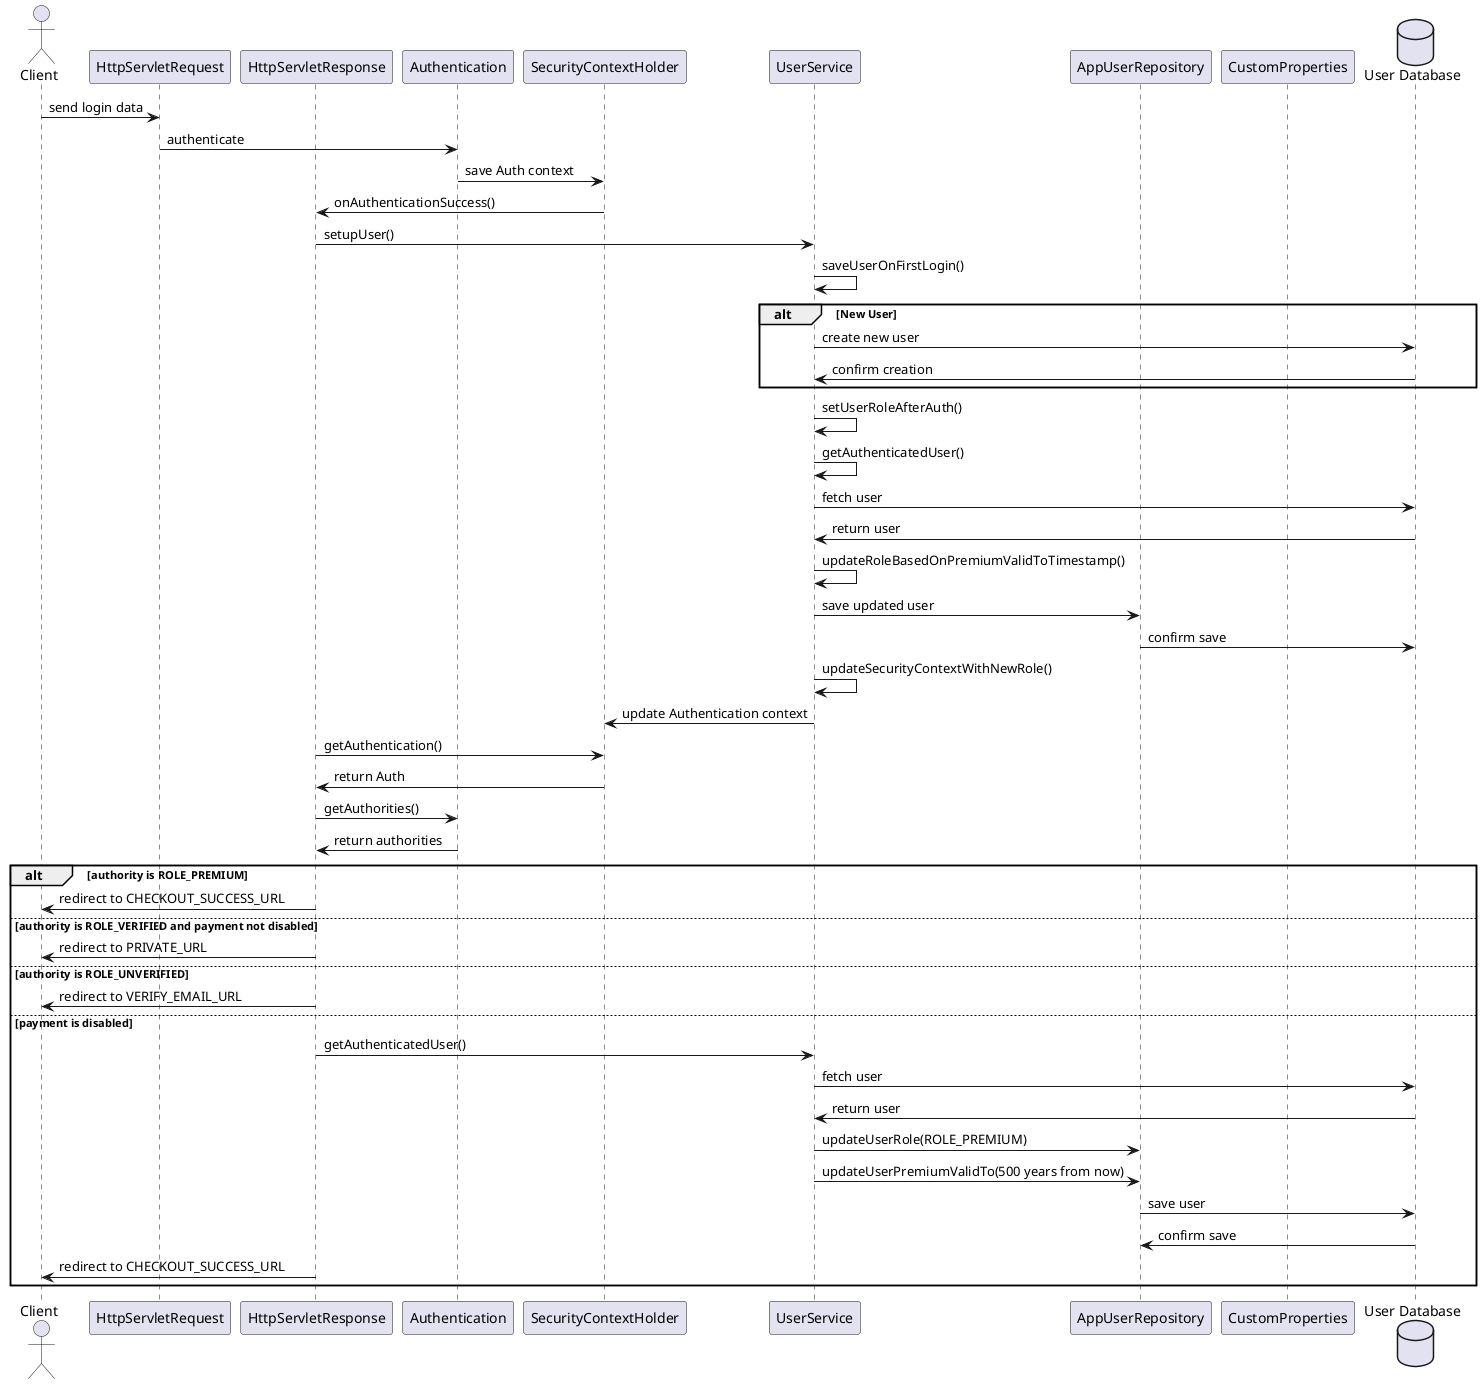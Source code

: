 @startuml
actor Client
participant "HttpServletRequest" as Request
participant "HttpServletResponse" as Response
participant "Authentication" as Auth
participant "SecurityContextHolder" as SCH
participant "UserService" as US
participant "AppUserRepository" as AUR
participant "CustomProperties" as CP
database "User Database" as DB

Client -> Request : send login data
Request -> Auth : authenticate
Auth -> SCH : save Auth context
SCH -> Response : onAuthenticationSuccess()

Response -> US : setupUser()
US -> US : saveUserOnFirstLogin()
alt New User
    US -> DB : create new user
    DB -> US : confirm creation
end
US -> US : setUserRoleAfterAuth()
US -> US : getAuthenticatedUser()
US -> DB : fetch user
DB -> US : return user
US -> US : updateRoleBasedOnPremiumValidToTimestamp()
US -> AUR : save updated user
AUR -> DB : confirm save
US -> US : updateSecurityContextWithNewRole()
US -> SCH : update Authentication context

Response -> SCH : getAuthentication()
SCH -> Response : return Auth

Response -> Auth : getAuthorities()
Auth -> Response : return authorities

alt authority is ROLE_PREMIUM
    Response -> Client : redirect to CHECKOUT_SUCCESS_URL
else authority is ROLE_VERIFIED and payment not disabled
    Response -> Client : redirect to PRIVATE_URL
else authority is ROLE_UNVERIFIED
    Response -> Client : redirect to VERIFY_EMAIL_URL
else payment is disabled
    Response -> US : getAuthenticatedUser()
    US -> DB : fetch user
    DB -> US : return user
    US -> AUR : updateUserRole(ROLE_PREMIUM)
    US -> AUR : updateUserPremiumValidTo(500 years from now)
    AUR -> DB : save user
    DB -> AUR : confirm save
    Response -> Client : redirect to CHECKOUT_SUCCESS_URL
end

@enduml
